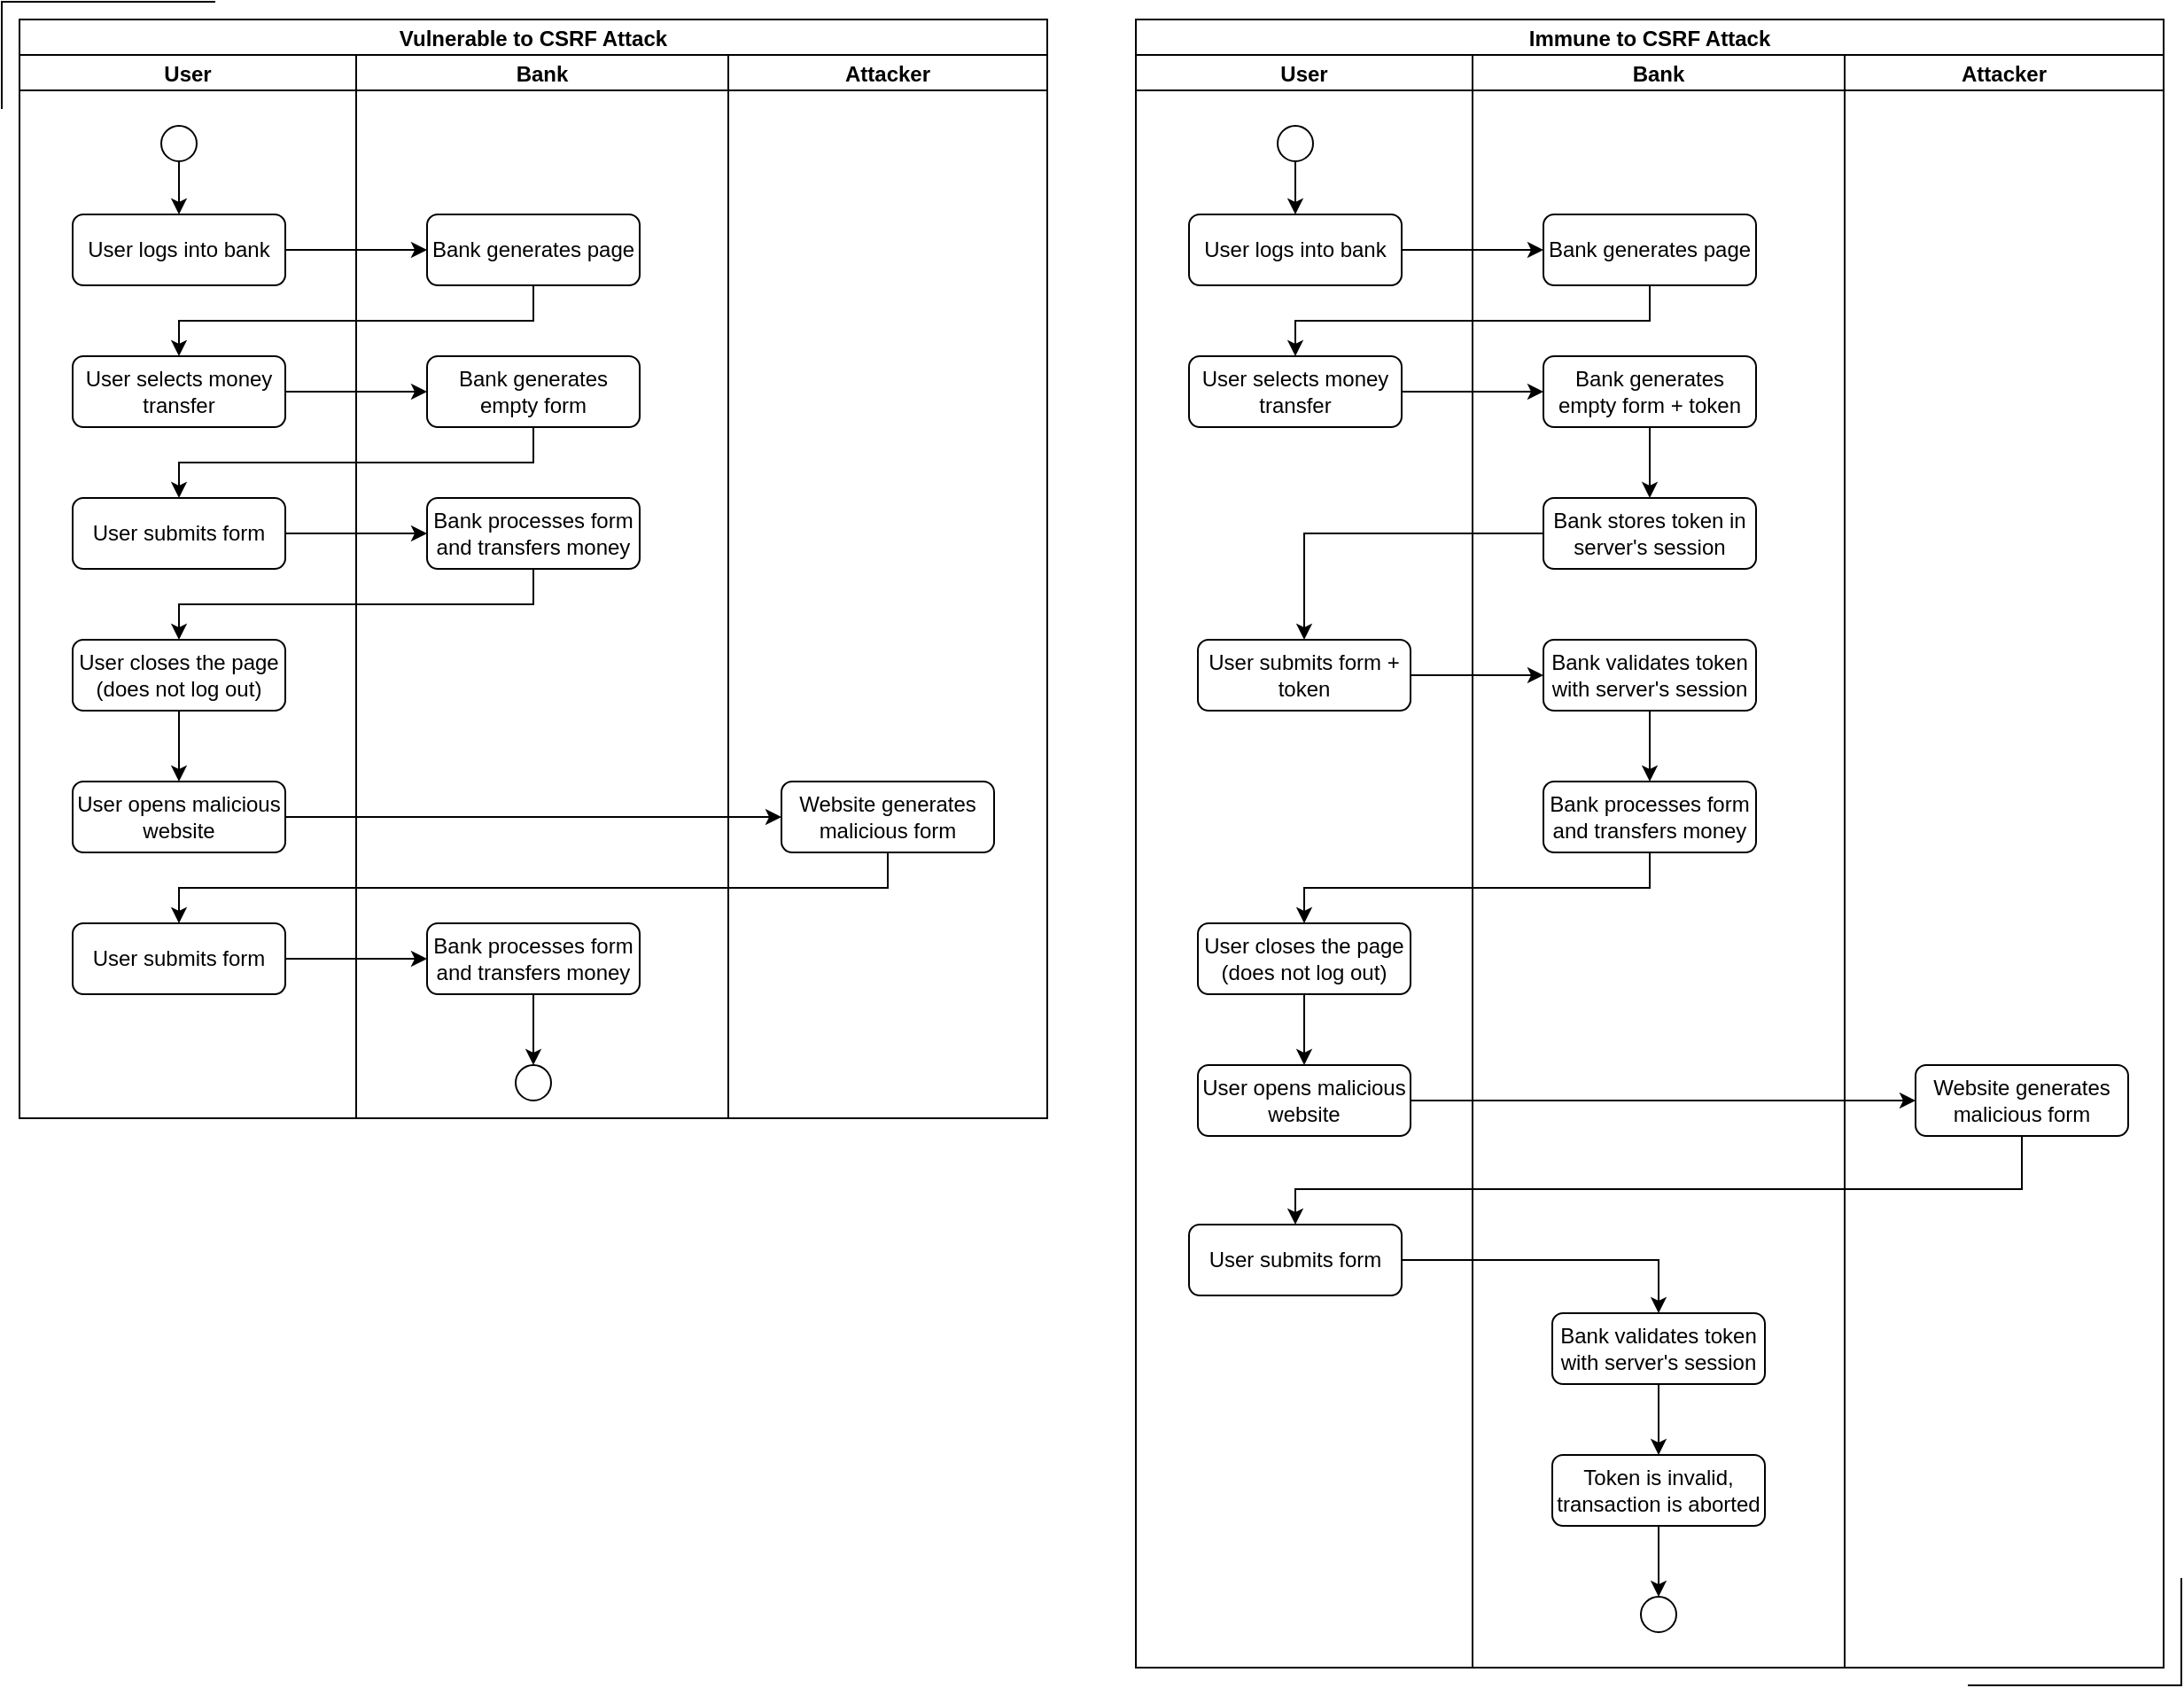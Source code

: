 <mxfile version="16.5.3" type="device"><diagram id="C5RBs43oDa-KdzZeNtuy" name="Page-1"><mxGraphModel dx="1080" dy="645" grid="1" gridSize="10" guides="1" tooltips="1" connect="1" arrows="1" fold="1" page="1" pageScale="1" pageWidth="827" pageHeight="1169" math="0" shadow="0"><root><mxCell id="WIyWlLk6GJQsqaUBKTNV-0"/><mxCell id="WIyWlLk6GJQsqaUBKTNV-1" parent="WIyWlLk6GJQsqaUBKTNV-0"/><mxCell id="8cMcLEsgt0kkqjrDDpPG-2" value="" style="edgeStyle=orthogonalEdgeStyle;rounded=0;orthogonalLoop=1;jettySize=auto;html=1;" edge="1" parent="WIyWlLk6GJQsqaUBKTNV-1" source="WIyWlLk6GJQsqaUBKTNV-3" target="WIyWlLk6GJQsqaUBKTNV-11"><mxGeometry relative="1" as="geometry"/></mxCell><mxCell id="WIyWlLk6GJQsqaUBKTNV-3" value="User logs into bank" style="rounded=1;whiteSpace=wrap;html=1;fontSize=12;glass=0;strokeWidth=1;shadow=0;" parent="WIyWlLk6GJQsqaUBKTNV-1" vertex="1"><mxGeometry x="40" y="180" width="120" height="40" as="geometry"/></mxCell><mxCell id="8cMcLEsgt0kkqjrDDpPG-7" value="" style="edgeStyle=orthogonalEdgeStyle;rounded=0;orthogonalLoop=1;jettySize=auto;html=1;entryX=0.5;entryY=0;entryDx=0;entryDy=0;" edge="1" parent="WIyWlLk6GJQsqaUBKTNV-1" source="WIyWlLk6GJQsqaUBKTNV-11" target="8cMcLEsgt0kkqjrDDpPG-3"><mxGeometry relative="1" as="geometry"><Array as="points"><mxPoint x="300" y="240"/><mxPoint x="100" y="240"/></Array></mxGeometry></mxCell><mxCell id="WIyWlLk6GJQsqaUBKTNV-11" value="Bank generates page" style="rounded=1;whiteSpace=wrap;html=1;fontSize=12;glass=0;strokeWidth=1;shadow=0;" parent="WIyWlLk6GJQsqaUBKTNV-1" vertex="1"><mxGeometry x="240" y="180" width="120" height="40" as="geometry"/></mxCell><mxCell id="8cMcLEsgt0kkqjrDDpPG-1" value="" style="edgeStyle=orthogonalEdgeStyle;rounded=0;orthogonalLoop=1;jettySize=auto;html=1;" edge="1" parent="WIyWlLk6GJQsqaUBKTNV-1" source="8cMcLEsgt0kkqjrDDpPG-0" target="WIyWlLk6GJQsqaUBKTNV-3"><mxGeometry relative="1" as="geometry"/></mxCell><mxCell id="8cMcLEsgt0kkqjrDDpPG-0" value="" style="ellipse;whiteSpace=wrap;html=1;aspect=fixed;" vertex="1" parent="WIyWlLk6GJQsqaUBKTNV-1"><mxGeometry x="90" y="130" width="20" height="20" as="geometry"/></mxCell><mxCell id="8cMcLEsgt0kkqjrDDpPG-6" value="" style="edgeStyle=orthogonalEdgeStyle;rounded=0;orthogonalLoop=1;jettySize=auto;html=1;" edge="1" parent="WIyWlLk6GJQsqaUBKTNV-1" source="8cMcLEsgt0kkqjrDDpPG-3" target="8cMcLEsgt0kkqjrDDpPG-5"><mxGeometry relative="1" as="geometry"/></mxCell><mxCell id="8cMcLEsgt0kkqjrDDpPG-3" value="User selects money transfer" style="rounded=1;whiteSpace=wrap;html=1;fontSize=12;glass=0;strokeWidth=1;shadow=0;" vertex="1" parent="WIyWlLk6GJQsqaUBKTNV-1"><mxGeometry x="40" y="260" width="120" height="40" as="geometry"/></mxCell><mxCell id="8cMcLEsgt0kkqjrDDpPG-10" style="edgeStyle=orthogonalEdgeStyle;rounded=0;orthogonalLoop=1;jettySize=auto;html=1;" edge="1" parent="WIyWlLk6GJQsqaUBKTNV-1" source="8cMcLEsgt0kkqjrDDpPG-5" target="8cMcLEsgt0kkqjrDDpPG-8"><mxGeometry relative="1" as="geometry"><Array as="points"><mxPoint x="300" y="320"/><mxPoint x="100" y="320"/></Array></mxGeometry></mxCell><mxCell id="8cMcLEsgt0kkqjrDDpPG-5" value="Bank generates empty form" style="rounded=1;whiteSpace=wrap;html=1;fontSize=12;glass=0;strokeWidth=1;shadow=0;" vertex="1" parent="WIyWlLk6GJQsqaUBKTNV-1"><mxGeometry x="240" y="260" width="120" height="40" as="geometry"/></mxCell><mxCell id="8cMcLEsgt0kkqjrDDpPG-11" value="" style="edgeStyle=orthogonalEdgeStyle;rounded=0;orthogonalLoop=1;jettySize=auto;html=1;" edge="1" parent="WIyWlLk6GJQsqaUBKTNV-1" source="8cMcLEsgt0kkqjrDDpPG-8" target="8cMcLEsgt0kkqjrDDpPG-9"><mxGeometry relative="1" as="geometry"/></mxCell><mxCell id="8cMcLEsgt0kkqjrDDpPG-15" value="" style="edgeStyle=orthogonalEdgeStyle;rounded=0;orthogonalLoop=1;jettySize=auto;html=1;exitX=0.5;exitY=1;exitDx=0;exitDy=0;" edge="1" parent="WIyWlLk6GJQsqaUBKTNV-1" source="8cMcLEsgt0kkqjrDDpPG-9" target="8cMcLEsgt0kkqjrDDpPG-14"><mxGeometry relative="1" as="geometry"/></mxCell><mxCell id="8cMcLEsgt0kkqjrDDpPG-8" value="User submits form" style="rounded=1;whiteSpace=wrap;html=1;fontSize=12;glass=0;strokeWidth=1;shadow=0;" vertex="1" parent="WIyWlLk6GJQsqaUBKTNV-1"><mxGeometry x="40" y="340" width="120" height="40" as="geometry"/></mxCell><mxCell id="8cMcLEsgt0kkqjrDDpPG-9" value="Bank processes form and transfers money" style="rounded=1;whiteSpace=wrap;html=1;fontSize=12;glass=0;strokeWidth=1;shadow=0;" vertex="1" parent="WIyWlLk6GJQsqaUBKTNV-1"><mxGeometry x="240" y="340" width="120" height="40" as="geometry"/></mxCell><mxCell id="8cMcLEsgt0kkqjrDDpPG-17" value="" style="edgeStyle=orthogonalEdgeStyle;rounded=0;orthogonalLoop=1;jettySize=auto;html=1;" edge="1" parent="WIyWlLk6GJQsqaUBKTNV-1" source="8cMcLEsgt0kkqjrDDpPG-14" target="8cMcLEsgt0kkqjrDDpPG-16"><mxGeometry relative="1" as="geometry"/></mxCell><mxCell id="8cMcLEsgt0kkqjrDDpPG-14" value="User closes the page (does not log out)" style="rounded=1;whiteSpace=wrap;html=1;fontSize=12;glass=0;strokeWidth=1;shadow=0;" vertex="1" parent="WIyWlLk6GJQsqaUBKTNV-1"><mxGeometry x="40" y="420" width="120" height="40" as="geometry"/></mxCell><mxCell id="8cMcLEsgt0kkqjrDDpPG-20" value="" style="edgeStyle=orthogonalEdgeStyle;rounded=0;orthogonalLoop=1;jettySize=auto;html=1;" edge="1" parent="WIyWlLk6GJQsqaUBKTNV-1" source="8cMcLEsgt0kkqjrDDpPG-16" target="8cMcLEsgt0kkqjrDDpPG-18"><mxGeometry relative="1" as="geometry"/></mxCell><mxCell id="8cMcLEsgt0kkqjrDDpPG-16" value="User opens malicious website" style="rounded=1;whiteSpace=wrap;html=1;fontSize=12;glass=0;strokeWidth=1;shadow=0;" vertex="1" parent="WIyWlLk6GJQsqaUBKTNV-1"><mxGeometry x="40" y="500" width="120" height="40" as="geometry"/></mxCell><mxCell id="8cMcLEsgt0kkqjrDDpPG-24" value="" style="edgeStyle=orthogonalEdgeStyle;rounded=0;orthogonalLoop=1;jettySize=auto;html=1;" edge="1" parent="WIyWlLk6GJQsqaUBKTNV-1" source="8cMcLEsgt0kkqjrDDpPG-18" target="8cMcLEsgt0kkqjrDDpPG-21"><mxGeometry relative="1" as="geometry"><Array as="points"><mxPoint x="500" y="560"/><mxPoint x="100" y="560"/></Array></mxGeometry></mxCell><mxCell id="8cMcLEsgt0kkqjrDDpPG-18" value="Website generates malicious form" style="rounded=1;whiteSpace=wrap;html=1;fontSize=12;glass=0;strokeWidth=1;shadow=0;" vertex="1" parent="WIyWlLk6GJQsqaUBKTNV-1"><mxGeometry x="440" y="500" width="120" height="40" as="geometry"/></mxCell><mxCell id="8cMcLEsgt0kkqjrDDpPG-23" value="" style="edgeStyle=orthogonalEdgeStyle;rounded=0;orthogonalLoop=1;jettySize=auto;html=1;" edge="1" parent="WIyWlLk6GJQsqaUBKTNV-1" source="8cMcLEsgt0kkqjrDDpPG-21" target="8cMcLEsgt0kkqjrDDpPG-22"><mxGeometry relative="1" as="geometry"/></mxCell><mxCell id="8cMcLEsgt0kkqjrDDpPG-21" value="User submits form" style="rounded=1;whiteSpace=wrap;html=1;fontSize=12;glass=0;strokeWidth=1;shadow=0;" vertex="1" parent="WIyWlLk6GJQsqaUBKTNV-1"><mxGeometry x="40" y="580" width="120" height="40" as="geometry"/></mxCell><mxCell id="8cMcLEsgt0kkqjrDDpPG-26" value="" style="edgeStyle=orthogonalEdgeStyle;rounded=0;orthogonalLoop=1;jettySize=auto;html=1;" edge="1" parent="WIyWlLk6GJQsqaUBKTNV-1" source="8cMcLEsgt0kkqjrDDpPG-22" target="8cMcLEsgt0kkqjrDDpPG-25"><mxGeometry relative="1" as="geometry"/></mxCell><mxCell id="8cMcLEsgt0kkqjrDDpPG-22" value="Bank processes form and transfers money" style="rounded=1;whiteSpace=wrap;html=1;fontSize=12;glass=0;strokeWidth=1;shadow=0;" vertex="1" parent="WIyWlLk6GJQsqaUBKTNV-1"><mxGeometry x="240" y="580" width="120" height="40" as="geometry"/></mxCell><mxCell id="8cMcLEsgt0kkqjrDDpPG-25" value="" style="ellipse;whiteSpace=wrap;html=1;aspect=fixed;" vertex="1" parent="WIyWlLk6GJQsqaUBKTNV-1"><mxGeometry x="290" y="660" width="20" height="20" as="geometry"/></mxCell><mxCell id="8cMcLEsgt0kkqjrDDpPG-27" value="Vulnerable to CSRF Attack" style="swimlane;childLayout=stackLayout;resizeParent=1;resizeParentMax=0;startSize=20;" vertex="1" parent="WIyWlLk6GJQsqaUBKTNV-1"><mxGeometry x="10" y="70" width="580" height="620" as="geometry"/></mxCell><mxCell id="8cMcLEsgt0kkqjrDDpPG-28" value="User" style="swimlane;startSize=20;" vertex="1" parent="8cMcLEsgt0kkqjrDDpPG-27"><mxGeometry y="20" width="190" height="600" as="geometry"/></mxCell><mxCell id="8cMcLEsgt0kkqjrDDpPG-29" value="Bank" style="swimlane;startSize=20;" vertex="1" parent="8cMcLEsgt0kkqjrDDpPG-27"><mxGeometry x="190" y="20" width="210" height="600" as="geometry"/></mxCell><mxCell id="8cMcLEsgt0kkqjrDDpPG-30" value="Attacker" style="swimlane;startSize=20;" vertex="1" parent="8cMcLEsgt0kkqjrDDpPG-27"><mxGeometry x="400" y="20" width="180" height="600" as="geometry"/></mxCell><mxCell id="8cMcLEsgt0kkqjrDDpPG-32" value="" style="edgeStyle=orthogonalEdgeStyle;rounded=0;orthogonalLoop=1;jettySize=auto;html=1;" edge="1" parent="WIyWlLk6GJQsqaUBKTNV-1" source="8cMcLEsgt0kkqjrDDpPG-33" target="8cMcLEsgt0kkqjrDDpPG-35"><mxGeometry relative="1" as="geometry"/></mxCell><mxCell id="8cMcLEsgt0kkqjrDDpPG-33" value="User logs into bank" style="rounded=1;whiteSpace=wrap;html=1;fontSize=12;glass=0;strokeWidth=1;shadow=0;" vertex="1" parent="WIyWlLk6GJQsqaUBKTNV-1"><mxGeometry x="670" y="180" width="120" height="40" as="geometry"/></mxCell><mxCell id="8cMcLEsgt0kkqjrDDpPG-34" value="" style="edgeStyle=orthogonalEdgeStyle;rounded=0;orthogonalLoop=1;jettySize=auto;html=1;entryX=0.5;entryY=0;entryDx=0;entryDy=0;" edge="1" parent="WIyWlLk6GJQsqaUBKTNV-1" source="8cMcLEsgt0kkqjrDDpPG-35" target="8cMcLEsgt0kkqjrDDpPG-39"><mxGeometry relative="1" as="geometry"><Array as="points"><mxPoint x="930" y="240"/><mxPoint x="730" y="240"/></Array></mxGeometry></mxCell><mxCell id="8cMcLEsgt0kkqjrDDpPG-35" value="Bank generates page" style="rounded=1;whiteSpace=wrap;html=1;fontSize=12;glass=0;strokeWidth=1;shadow=0;" vertex="1" parent="WIyWlLk6GJQsqaUBKTNV-1"><mxGeometry x="870" y="180" width="120" height="40" as="geometry"/></mxCell><mxCell id="8cMcLEsgt0kkqjrDDpPG-36" value="" style="edgeStyle=orthogonalEdgeStyle;rounded=0;orthogonalLoop=1;jettySize=auto;html=1;" edge="1" parent="WIyWlLk6GJQsqaUBKTNV-1" source="8cMcLEsgt0kkqjrDDpPG-37" target="8cMcLEsgt0kkqjrDDpPG-33"><mxGeometry relative="1" as="geometry"/></mxCell><mxCell id="8cMcLEsgt0kkqjrDDpPG-37" value="" style="ellipse;whiteSpace=wrap;html=1;aspect=fixed;" vertex="1" parent="WIyWlLk6GJQsqaUBKTNV-1"><mxGeometry x="720" y="130" width="20" height="20" as="geometry"/></mxCell><mxCell id="8cMcLEsgt0kkqjrDDpPG-38" value="" style="edgeStyle=orthogonalEdgeStyle;rounded=0;orthogonalLoop=1;jettySize=auto;html=1;" edge="1" parent="WIyWlLk6GJQsqaUBKTNV-1" source="8cMcLEsgt0kkqjrDDpPG-39" target="8cMcLEsgt0kkqjrDDpPG-41"><mxGeometry relative="1" as="geometry"/></mxCell><mxCell id="8cMcLEsgt0kkqjrDDpPG-39" value="User selects money transfer" style="rounded=1;whiteSpace=wrap;html=1;fontSize=12;glass=0;strokeWidth=1;shadow=0;" vertex="1" parent="WIyWlLk6GJQsqaUBKTNV-1"><mxGeometry x="670" y="260" width="120" height="40" as="geometry"/></mxCell><mxCell id="8cMcLEsgt0kkqjrDDpPG-40" style="edgeStyle=orthogonalEdgeStyle;rounded=0;orthogonalLoop=1;jettySize=auto;html=1;entryX=0.5;entryY=0;entryDx=0;entryDy=0;" edge="1" parent="WIyWlLk6GJQsqaUBKTNV-1" source="8cMcLEsgt0kkqjrDDpPG-41" target="8cMcLEsgt0kkqjrDDpPG-61"><mxGeometry relative="1" as="geometry"><Array as="points"><mxPoint x="930" y="330"/><mxPoint x="930" y="330"/></Array></mxGeometry></mxCell><mxCell id="8cMcLEsgt0kkqjrDDpPG-41" value="Bank generates empty form + token" style="rounded=1;whiteSpace=wrap;html=1;fontSize=12;glass=0;strokeWidth=1;shadow=0;" vertex="1" parent="WIyWlLk6GJQsqaUBKTNV-1"><mxGeometry x="870" y="260" width="120" height="40" as="geometry"/></mxCell><mxCell id="8cMcLEsgt0kkqjrDDpPG-57" value="Immune to CSRF Attack" style="swimlane;childLayout=stackLayout;resizeParent=1;resizeParentMax=0;startSize=20;" vertex="1" parent="WIyWlLk6GJQsqaUBKTNV-1"><mxGeometry x="640" y="70" width="580" height="930" as="geometry"/></mxCell><mxCell id="8cMcLEsgt0kkqjrDDpPG-58" value="User" style="swimlane;startSize=20;" vertex="1" parent="8cMcLEsgt0kkqjrDDpPG-57"><mxGeometry y="20" width="190" height="910" as="geometry"/></mxCell><mxCell id="8cMcLEsgt0kkqjrDDpPG-44" value="User submits form + token" style="rounded=1;whiteSpace=wrap;html=1;fontSize=12;glass=0;strokeWidth=1;shadow=0;" vertex="1" parent="8cMcLEsgt0kkqjrDDpPG-58"><mxGeometry x="35" y="330" width="120" height="40" as="geometry"/></mxCell><mxCell id="8cMcLEsgt0kkqjrDDpPG-47" value="User closes the page (does not log out)" style="rounded=1;whiteSpace=wrap;html=1;fontSize=12;glass=0;strokeWidth=1;shadow=0;" vertex="1" parent="8cMcLEsgt0kkqjrDDpPG-58"><mxGeometry x="35" y="490" width="120" height="40" as="geometry"/></mxCell><mxCell id="8cMcLEsgt0kkqjrDDpPG-49" value="User opens malicious website" style="rounded=1;whiteSpace=wrap;html=1;fontSize=12;glass=0;strokeWidth=1;shadow=0;" vertex="1" parent="8cMcLEsgt0kkqjrDDpPG-58"><mxGeometry x="35" y="570" width="120" height="40" as="geometry"/></mxCell><mxCell id="8cMcLEsgt0kkqjrDDpPG-46" value="" style="edgeStyle=orthogonalEdgeStyle;rounded=0;orthogonalLoop=1;jettySize=auto;html=1;" edge="1" parent="8cMcLEsgt0kkqjrDDpPG-58" source="8cMcLEsgt0kkqjrDDpPG-47" target="8cMcLEsgt0kkqjrDDpPG-49"><mxGeometry relative="1" as="geometry"/></mxCell><mxCell id="8cMcLEsgt0kkqjrDDpPG-53" value="User submits form" style="rounded=1;whiteSpace=wrap;html=1;fontSize=12;glass=0;strokeWidth=1;shadow=0;" vertex="1" parent="8cMcLEsgt0kkqjrDDpPG-58"><mxGeometry x="30" y="660" width="120" height="40" as="geometry"/></mxCell><mxCell id="8cMcLEsgt0kkqjrDDpPG-59" value="Bank" style="swimlane;startSize=20;" vertex="1" parent="8cMcLEsgt0kkqjrDDpPG-57"><mxGeometry x="190" y="20" width="210" height="910" as="geometry"/></mxCell><mxCell id="8cMcLEsgt0kkqjrDDpPG-45" value="Bank processes form and transfers money" style="rounded=1;whiteSpace=wrap;html=1;fontSize=12;glass=0;strokeWidth=1;shadow=0;" vertex="1" parent="8cMcLEsgt0kkqjrDDpPG-59"><mxGeometry x="40" y="410" width="120" height="40" as="geometry"/></mxCell><mxCell id="8cMcLEsgt0kkqjrDDpPG-55" value="Bank validates token with server's session" style="rounded=1;whiteSpace=wrap;html=1;fontSize=12;glass=0;strokeWidth=1;shadow=0;" vertex="1" parent="8cMcLEsgt0kkqjrDDpPG-59"><mxGeometry x="45" y="710" width="120" height="40" as="geometry"/></mxCell><mxCell id="8cMcLEsgt0kkqjrDDpPG-56" value="" style="ellipse;whiteSpace=wrap;html=1;aspect=fixed;" vertex="1" parent="8cMcLEsgt0kkqjrDDpPG-59"><mxGeometry x="95" y="870" width="20" height="20" as="geometry"/></mxCell><mxCell id="8cMcLEsgt0kkqjrDDpPG-54" value="" style="edgeStyle=orthogonalEdgeStyle;rounded=0;orthogonalLoop=1;jettySize=auto;html=1;entryX=0.5;entryY=0;entryDx=0;entryDy=0;" edge="1" parent="8cMcLEsgt0kkqjrDDpPG-59" source="8cMcLEsgt0kkqjrDDpPG-55" target="8cMcLEsgt0kkqjrDDpPG-66"><mxGeometry relative="1" as="geometry"/></mxCell><mxCell id="8cMcLEsgt0kkqjrDDpPG-61" value="&lt;div&gt;Bank stores token in server's session&lt;/div&gt;" style="rounded=1;whiteSpace=wrap;html=1;fontSize=12;glass=0;strokeWidth=1;shadow=0;" vertex="1" parent="8cMcLEsgt0kkqjrDDpPG-59"><mxGeometry x="40" y="250" width="120" height="40" as="geometry"/></mxCell><mxCell id="8cMcLEsgt0kkqjrDDpPG-65" value="" style="edgeStyle=orthogonalEdgeStyle;rounded=0;orthogonalLoop=1;jettySize=auto;html=1;" edge="1" parent="8cMcLEsgt0kkqjrDDpPG-59" source="8cMcLEsgt0kkqjrDDpPG-64" target="8cMcLEsgt0kkqjrDDpPG-45"><mxGeometry relative="1" as="geometry"/></mxCell><mxCell id="8cMcLEsgt0kkqjrDDpPG-64" value="Bank validates token with server's session" style="rounded=1;whiteSpace=wrap;html=1;fontSize=12;glass=0;strokeWidth=1;shadow=0;" vertex="1" parent="8cMcLEsgt0kkqjrDDpPG-59"><mxGeometry x="40" y="330" width="120" height="40" as="geometry"/></mxCell><mxCell id="8cMcLEsgt0kkqjrDDpPG-67" value="" style="edgeStyle=orthogonalEdgeStyle;rounded=0;orthogonalLoop=1;jettySize=auto;html=1;" edge="1" parent="8cMcLEsgt0kkqjrDDpPG-59" source="8cMcLEsgt0kkqjrDDpPG-66" target="8cMcLEsgt0kkqjrDDpPG-56"><mxGeometry relative="1" as="geometry"/></mxCell><mxCell id="8cMcLEsgt0kkqjrDDpPG-66" value="Token is invalid, transaction is aborted" style="rounded=1;whiteSpace=wrap;html=1;fontSize=12;glass=0;strokeWidth=1;shadow=0;" vertex="1" parent="8cMcLEsgt0kkqjrDDpPG-59"><mxGeometry x="45" y="790" width="120" height="40" as="geometry"/></mxCell><mxCell id="8cMcLEsgt0kkqjrDDpPG-60" value="Attacker" style="swimlane;startSize=20;" vertex="1" parent="8cMcLEsgt0kkqjrDDpPG-57"><mxGeometry x="400" y="20" width="180" height="910" as="geometry"/></mxCell><mxCell id="8cMcLEsgt0kkqjrDDpPG-51" value="Website generates malicious form" style="rounded=1;whiteSpace=wrap;html=1;fontSize=12;glass=0;strokeWidth=1;shadow=0;" vertex="1" parent="8cMcLEsgt0kkqjrDDpPG-60"><mxGeometry x="40" y="570" width="120" height="40" as="geometry"/></mxCell><mxCell id="8cMcLEsgt0kkqjrDDpPG-43" value="" style="edgeStyle=orthogonalEdgeStyle;rounded=0;orthogonalLoop=1;jettySize=auto;html=1;exitX=0.5;exitY=1;exitDx=0;exitDy=0;" edge="1" parent="8cMcLEsgt0kkqjrDDpPG-57" source="8cMcLEsgt0kkqjrDDpPG-45" target="8cMcLEsgt0kkqjrDDpPG-47"><mxGeometry relative="1" as="geometry"/></mxCell><mxCell id="8cMcLEsgt0kkqjrDDpPG-42" value="" style="edgeStyle=orthogonalEdgeStyle;rounded=0;orthogonalLoop=1;jettySize=auto;html=1;" edge="1" parent="8cMcLEsgt0kkqjrDDpPG-57" source="8cMcLEsgt0kkqjrDDpPG-44" target="8cMcLEsgt0kkqjrDDpPG-64"><mxGeometry relative="1" as="geometry"><mxPoint x="250" y="370" as="targetPoint"/><Array as="points"/></mxGeometry></mxCell><mxCell id="8cMcLEsgt0kkqjrDDpPG-52" value="" style="edgeStyle=orthogonalEdgeStyle;rounded=0;orthogonalLoop=1;jettySize=auto;html=1;" edge="1" parent="8cMcLEsgt0kkqjrDDpPG-57" source="8cMcLEsgt0kkqjrDDpPG-53" target="8cMcLEsgt0kkqjrDDpPG-55"><mxGeometry relative="1" as="geometry"/></mxCell><mxCell id="8cMcLEsgt0kkqjrDDpPG-50" value="" style="edgeStyle=orthogonalEdgeStyle;rounded=0;orthogonalLoop=1;jettySize=auto;html=1;" edge="1" parent="8cMcLEsgt0kkqjrDDpPG-57" source="8cMcLEsgt0kkqjrDDpPG-51" target="8cMcLEsgt0kkqjrDDpPG-53"><mxGeometry relative="1" as="geometry"><Array as="points"><mxPoint x="90" y="660"/></Array></mxGeometry></mxCell><mxCell id="8cMcLEsgt0kkqjrDDpPG-48" value="" style="edgeStyle=orthogonalEdgeStyle;rounded=0;orthogonalLoop=1;jettySize=auto;html=1;" edge="1" parent="8cMcLEsgt0kkqjrDDpPG-57" source="8cMcLEsgt0kkqjrDDpPG-49" target="8cMcLEsgt0kkqjrDDpPG-51"><mxGeometry relative="1" as="geometry"/></mxCell><mxCell id="8cMcLEsgt0kkqjrDDpPG-63" value="" style="edgeStyle=orthogonalEdgeStyle;rounded=0;orthogonalLoop=1;jettySize=auto;html=1;" edge="1" parent="8cMcLEsgt0kkqjrDDpPG-57" source="8cMcLEsgt0kkqjrDDpPG-61" target="8cMcLEsgt0kkqjrDDpPG-44"><mxGeometry relative="1" as="geometry"/></mxCell><mxCell id="8cMcLEsgt0kkqjrDDpPG-68" value="" style="shape=partialRectangle;whiteSpace=wrap;html=1;bottom=0;right=0;fillColor=none;" vertex="1" parent="WIyWlLk6GJQsqaUBKTNV-1"><mxGeometry y="60" width="120" height="60" as="geometry"/></mxCell><mxCell id="8cMcLEsgt0kkqjrDDpPG-69" value="" style="shape=partialRectangle;whiteSpace=wrap;html=1;bottom=0;right=0;fillColor=none;rotation=180;" vertex="1" parent="WIyWlLk6GJQsqaUBKTNV-1"><mxGeometry x="1110" y="950" width="120" height="60" as="geometry"/></mxCell></root></mxGraphModel></diagram></mxfile>